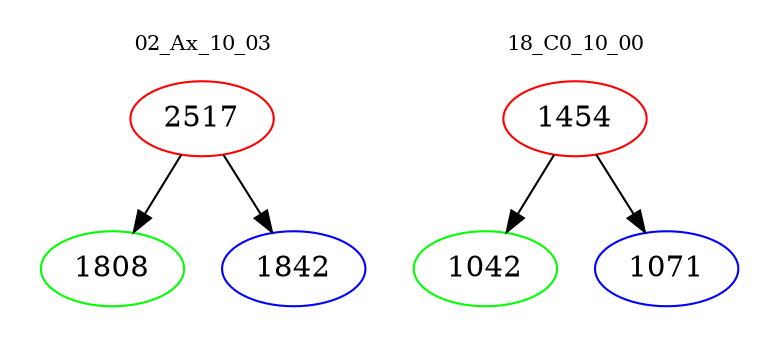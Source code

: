 digraph{
subgraph cluster_0 {
color = white
label = "02_Ax_10_03";
fontsize=10;
T0_2517 [label="2517", color="red"]
T0_2517 -> T0_1808 [color="black"]
T0_1808 [label="1808", color="green"]
T0_2517 -> T0_1842 [color="black"]
T0_1842 [label="1842", color="blue"]
}
subgraph cluster_1 {
color = white
label = "18_C0_10_00";
fontsize=10;
T1_1454 [label="1454", color="red"]
T1_1454 -> T1_1042 [color="black"]
T1_1042 [label="1042", color="green"]
T1_1454 -> T1_1071 [color="black"]
T1_1071 [label="1071", color="blue"]
}
}
